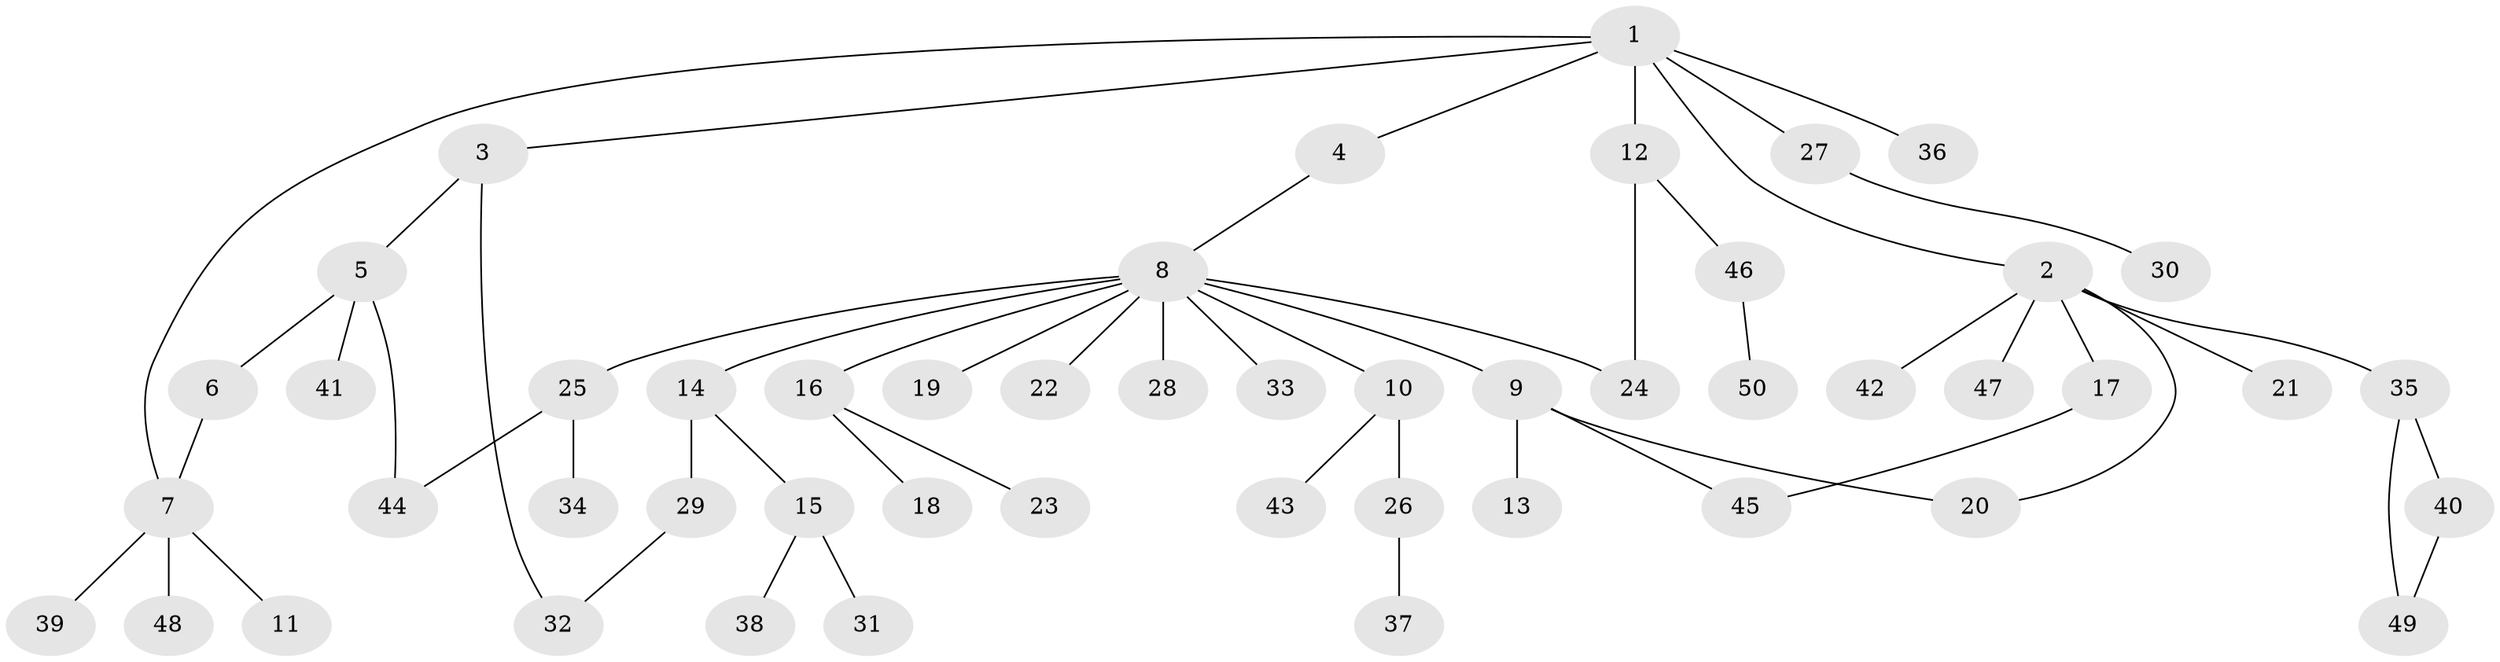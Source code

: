 // Generated by graph-tools (version 1.1) at 2025/26/03/09/25 03:26:03]
// undirected, 50 vertices, 56 edges
graph export_dot {
graph [start="1"]
  node [color=gray90,style=filled];
  1;
  2;
  3;
  4;
  5;
  6;
  7;
  8;
  9;
  10;
  11;
  12;
  13;
  14;
  15;
  16;
  17;
  18;
  19;
  20;
  21;
  22;
  23;
  24;
  25;
  26;
  27;
  28;
  29;
  30;
  31;
  32;
  33;
  34;
  35;
  36;
  37;
  38;
  39;
  40;
  41;
  42;
  43;
  44;
  45;
  46;
  47;
  48;
  49;
  50;
  1 -- 2;
  1 -- 3;
  1 -- 4;
  1 -- 7;
  1 -- 12;
  1 -- 27;
  1 -- 36;
  2 -- 17;
  2 -- 20;
  2 -- 21;
  2 -- 35;
  2 -- 42;
  2 -- 47;
  3 -- 5;
  3 -- 32;
  4 -- 8;
  5 -- 6;
  5 -- 41;
  5 -- 44;
  6 -- 7;
  7 -- 11;
  7 -- 39;
  7 -- 48;
  8 -- 9;
  8 -- 10;
  8 -- 14;
  8 -- 16;
  8 -- 19;
  8 -- 22;
  8 -- 24;
  8 -- 25;
  8 -- 28;
  8 -- 33;
  9 -- 13;
  9 -- 20;
  9 -- 45;
  10 -- 26;
  10 -- 43;
  12 -- 24;
  12 -- 46;
  14 -- 15;
  14 -- 29;
  15 -- 31;
  15 -- 38;
  16 -- 18;
  16 -- 23;
  17 -- 45;
  25 -- 34;
  25 -- 44;
  26 -- 37;
  27 -- 30;
  29 -- 32;
  35 -- 40;
  35 -- 49;
  40 -- 49;
  46 -- 50;
}

